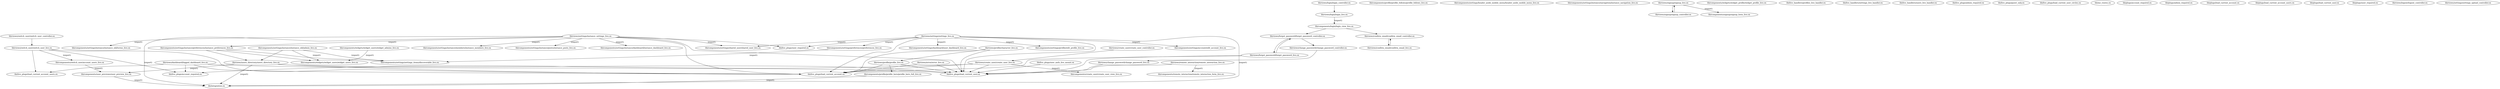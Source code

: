 digraph "xref graph" {
  "lib/components/create_user/create_user_view_live.ex"
  "lib/components/login/login_view_live.ex"
  "lib/components/login/login_view_live.ex" -> "lib/views/confirm_email/confirm_email_controller.ex"
  "lib/views/confirm_email/confirm_email_controller.ex" -> "lib/views/confirm_email/confirm_email_live.ex"
  "lib/views/confirm_email/confirm_email_live.ex" -> "lib/views/confirm_email/confirm_email_controller.ex"
  "lib/components/login/login_view_live.ex" -> "lib/views/forgot_password/forgot_password_controller.ex"
  "lib/views/forgot_password/forgot_password_controller.ex" -> "lib/views/change_password/change_password_controller.ex"
  "lib/views/change_password/change_password_controller.ex" -> "lib/views/change_password/change_password_live.ex"
  "lib/views/change_password/change_password_live.ex" -> "lib/live_plugs/load_current_user.ex"
  "lib/views/forgot_password/forgot_password_controller.ex" -> "lib/views/forgot_password/forgot_password_live.ex"
  "lib/views/forgot_password/forgot_password_live.ex" -> "lib/live_plugs/load_current_account.ex"
  "lib/views/forgot_password/forgot_password_live.ex" -> "lib/live_plugs/load_current_user.ex"
  "lib/views/forgot_password/forgot_password_live.ex" -> "lib/views/forgot_password/forgot_password_controller.ex"
  "lib/components/profile/profile_follows/profile_follows_live.ex"
  "lib/components/profile/profile_hero/profile_hero_full_live.ex"
  "lib/components/profile/profile_hero/profile_hero_full_live.ex" -> "lib/integration.ex" [label="(export)"]
  "lib/components/remote_interaction/remote_interaction_form_live.ex"
  "lib/components/settings/account/edit_account_live.ex"
  "lib/components/settings/dashboard/user_dashboard_live.ex"
  "lib/components/settings/header_aside_mobile_menu/header_aside_mobile_menu_live.ex"
  "lib/components/settings/instance/dashboard/instance_dashboard_live.ex"
  "lib/components/settings/instance/instance_old/admin_live.ex"
  "lib/components/settings/instance/instance_old/admin_live.ex" -> "lib/components/settings/settings_items/discoverable_live.ex" [label="(export)"]
  "lib/components/settings/instance/instance_old/admin_live.ex" -> "lib/components/widgets/widget_users/widget_users_live.ex"
  "lib/components/settings/instance/instance_old/admin_live.ex" -> "lib/views/users_directory/users_directory_live.ex"
  "lib/views/users_directory/users_directory_live.ex" -> "lib/components/user_previews/user_preview_live.ex" [label="(export)"]
  "lib/components/user_previews/user_preview_live.ex" -> "lib/integration.ex" [label="(export)"]
  "lib/views/users_directory/users_directory_live.ex" -> "lib/integration.ex" [label="(export)"]
  "lib/views/users_directory/users_directory_live.ex" -> "lib/live_plugs/load_current_account.ex"
  "lib/views/users_directory/users_directory_live.ex" -> "lib/live_plugs/load_current_user.ex"
  "lib/components/settings/instance/instance_old/terms_live.ex"
  "lib/components/settings/instance/members/instance_members_live.ex"
  "lib/components/settings/instance/navigation/instance_navigation_live.ex"
  "lib/components/settings/instance/posts/instance_posts_live.ex"
  "lib/components/settings/instance/preferences/instance_preferences_live.ex"
  "lib/components/settings/instance/preferences/instance_preferences_live.ex" -> "lib/components/settings/settings_items/discoverable_live.ex" [label="(export)"]
  "lib/components/settings/instance/preferences/instance_preferences_live.ex" -> "lib/components/widgets/widget_users/widget_users_live.ex"
  "lib/components/settings/instance/preferences/instance_preferences_live.ex" -> "lib/views/users_directory/users_directory_live.ex"
  "lib/components/settings/preferences/preferences_live.ex"
  "lib/components/settings/preferences/preferences_live.ex" -> "lib/components/settings/settings_items/discoverable_live.ex" [label="(export)"]
  "lib/components/settings/profile/edit_profile_live.ex"
  "lib/components/settings/settings_items/discoverable_live.ex"
  "lib/components/settings/shared_user/shared_user_live.ex"
  "lib/components/signup/signup_form_live.ex"
  "lib/components/switch_user/account_users_live.ex"
  "lib/components/switch_user/account_users_live.ex" -> "lib/components/user_previews/user_preview_live.ex" [label="(export)"]
  "lib/components/user_previews/user_preview_live.ex"
  "lib/components/widgets/widget_profile/widget_profile_live.ex"
  "lib/components/widgets/widget_users/widget_admins_live.ex"
  "lib/components/widgets/widget_users/widget_admins_live.ex" -> "lib/components/widgets/widget_users/widget_users_live.ex" [label="(export)"]
  "lib/components/widgets/widget_users/widget_users_live.ex"
  "lib/integration.ex"
  "lib/live_handlers/profiles_live_handler.ex"
  "lib/live_handlers/settings_live_handler.ex"
  "lib/live_handlers/users_live_handler.ex"
  "lib/live_plugs/account_required.ex"
  "lib/live_plugs/admin_required.ex"
  "lib/live_plugs/guest_only.ex"
  "lib/live_plugs/load_current_account.ex"
  "lib/live_plugs/load_current_account_users.ex"
  "lib/live_plugs/load_current_user.ex"
  "lib/live_plugs/load_current_user_circles.ex"
  "lib/live_plugs/user_auth_live_mount.ex"
  "lib/live_plugs/user_auth_live_mount.ex" -> "lib/live_plugs/load_current_user.ex"
  "lib/live_plugs/user_required.ex"
  "lib/me_routes.ex"
  "lib/plugs/account_required.ex"
  "lib/plugs/admin_required.ex"
  "lib/plugs/load_current_account.ex"
  "lib/plugs/load_current_account_users.ex"
  "lib/plugs/load_current_user.ex"
  "lib/plugs/user_required.ex"
  "lib/views/change_password/change_password_controller.ex"
  "lib/views/change_password/change_password_live.ex"
  "lib/views/confirm_email/confirm_email_controller.ex"
  "lib/views/confirm_email/confirm_email_live.ex"
  "lib/views/create_user/create_user_controller.ex"
  "lib/views/create_user/create_user_controller.ex" -> "lib/views/create_user/create_user_live.ex"
  "lib/views/create_user/create_user_live.ex" -> "lib/components/create_user/create_user_view_live.ex" [label="(export)"]
  "lib/views/create_user/create_user_live.ex" -> "lib/live_plugs/account_required.ex"
  "lib/views/create_user/create_user_live.ex" -> "lib/live_plugs/load_current_account.ex"
  "lib/views/create_user/create_user_live.ex" -> "lib/live_plugs/load_current_user.ex"
  "lib/views/create_user/create_user_live.ex"
  "lib/views/dashboard/logged_dashboard_live.ex"
  "lib/views/dashboard/logged_dashboard_live.ex" -> "lib/live_plugs/account_required.ex"
  "lib/views/dashboard/logged_dashboard_live.ex" -> "lib/live_plugs/load_current_account.ex"
  "lib/views/dashboard/logged_dashboard_live.ex" -> "lib/live_plugs/load_current_account_users.ex"
  "lib/views/dashboard/logged_dashboard_live.ex" -> "lib/live_plugs/load_current_user.ex"
  "lib/views/error/error_live.ex"
  "lib/views/error/error_live.ex" -> "lib/live_plugs/load_current_account.ex"
  "lib/views/error/error_live.ex" -> "lib/live_plugs/load_current_user.ex"
  "lib/views/forgot_password/forgot_password_controller.ex"
  "lib/views/forgot_password/forgot_password_live.ex"
  "lib/views/login/login_controller.ex"
  "lib/views/login/login_controller.ex" -> "lib/views/login/login_live.ex"
  "lib/views/login/login_live.ex" -> "lib/components/login/login_view_live.ex" [label="(export)"]
  "lib/views/login/login_live.ex"
  "lib/views/logout/logout_controller.ex"
  "lib/views/profile/character_live.ex"
  "lib/views/profile/character_live.ex" -> "lib/live_plugs/load_current_account.ex"
  "lib/views/profile/character_live.ex" -> "lib/live_plugs/load_current_user.ex"
  "lib/views/profile/character_live.ex" -> "lib/views/profile/profile_live.ex"
  "lib/views/profile/profile_live.ex" -> "lib/components/profile/profile_hero/profile_hero_full_live.ex"
  "lib/views/profile/profile_live.ex" -> "lib/live_plugs/load_current_account.ex"
  "lib/views/profile/profile_live.ex" -> "lib/live_plugs/load_current_user.ex"
  "lib/views/profile/profile_live.ex"
  "lib/views/remote_interaction/remote_interaction_live.ex"
  "lib/views/remote_interaction/remote_interaction_live.ex" -> "lib/components/remote_interaction/remote_interaction_form_live.ex" [label="(export)"]
  "lib/views/remote_interaction/remote_interaction_live.ex" -> "lib/live_plugs/load_current_user.ex"
  "lib/views/settings/instance_settings_live.ex"
  "lib/views/settings/instance_settings_live.ex" -> "lib/components/settings/instance/dashboard/instance_dashboard_live.ex" [label="(export)"]
  "lib/views/settings/instance_settings_live.ex" -> "lib/components/settings/instance/instance_old/terms_live.ex" [label="(export)"]
  "lib/views/settings/instance_settings_live.ex" -> "lib/components/settings/instance/members/instance_members_live.ex" [label="(export)"]
  "lib/views/settings/instance_settings_live.ex" -> "lib/components/settings/instance/posts/instance_posts_live.ex" [label="(export)"]
  "lib/views/settings/instance_settings_live.ex" -> "lib/components/settings/instance/preferences/instance_preferences_live.ex" [label="(export)"]
  "lib/views/settings/instance_settings_live.ex" -> "lib/components/settings/shared_user/shared_user_live.ex" [label="(export)"]
  "lib/views/settings/instance_settings_live.ex" -> "lib/integration.ex" [label="(export)"]
  "lib/views/settings/instance_settings_live.ex" -> "lib/live_plugs/load_current_account.ex"
  "lib/views/settings/instance_settings_live.ex" -> "lib/live_plugs/load_current_user.ex"
  "lib/views/settings/instance_settings_live.ex" -> "lib/live_plugs/user_required.ex"
  "lib/views/settings/settings_live.ex"
  "lib/views/settings/settings_live.ex" -> "lib/components/settings/account/edit_account_live.ex" [label="(export)"]
  "lib/views/settings/settings_live.ex" -> "lib/components/settings/dashboard/user_dashboard_live.ex" [label="(export)"]
  "lib/views/settings/settings_live.ex" -> "lib/components/settings/preferences/preferences_live.ex" [label="(export)"]
  "lib/views/settings/settings_live.ex" -> "lib/components/settings/profile/edit_profile_live.ex" [label="(export)"]
  "lib/views/settings/settings_live.ex" -> "lib/components/settings/shared_user/shared_user_live.ex" [label="(export)"]
  "lib/views/settings/settings_live.ex" -> "lib/integration.ex" [label="(export)"]
  "lib/views/settings/settings_live.ex" -> "lib/live_plugs/load_current_account.ex"
  "lib/views/settings/settings_live.ex" -> "lib/live_plugs/load_current_user.ex"
  "lib/views/settings/settings_live.ex" -> "lib/live_plugs/user_required.ex"
  "lib/views/settings/settings_upload_controller.ex"
  "lib/views/signup/signup_controller.ex"
  "lib/views/signup/signup_controller.ex" -> "lib/views/signup/signup_live.ex"
  "lib/views/signup/signup_live.ex" -> "lib/components/signup/signup_form_live.ex" [label="(export)"]
  "lib/views/signup/signup_live.ex" -> "lib/views/signup/signup_controller.ex"
  "lib/views/signup/signup_live.ex"
  "lib/views/switch_user/switch_user_controller.ex"
  "lib/views/switch_user/switch_user_controller.ex" -> "lib/views/switch_user/switch_user_live.ex"
  "lib/views/switch_user/switch_user_live.ex" -> "lib/components/switch_user/account_users_live.ex" [label="(export)"]
  "lib/views/switch_user/switch_user_live.ex" -> "lib/live_plugs/account_required.ex"
  "lib/views/switch_user/switch_user_live.ex" -> "lib/live_plugs/load_current_account.ex"
  "lib/views/switch_user/switch_user_live.ex" -> "lib/live_plugs/load_current_account_users.ex"
  "lib/views/switch_user/switch_user_live.ex"
  "lib/views/users_directory/users_directory_live.ex"
}
